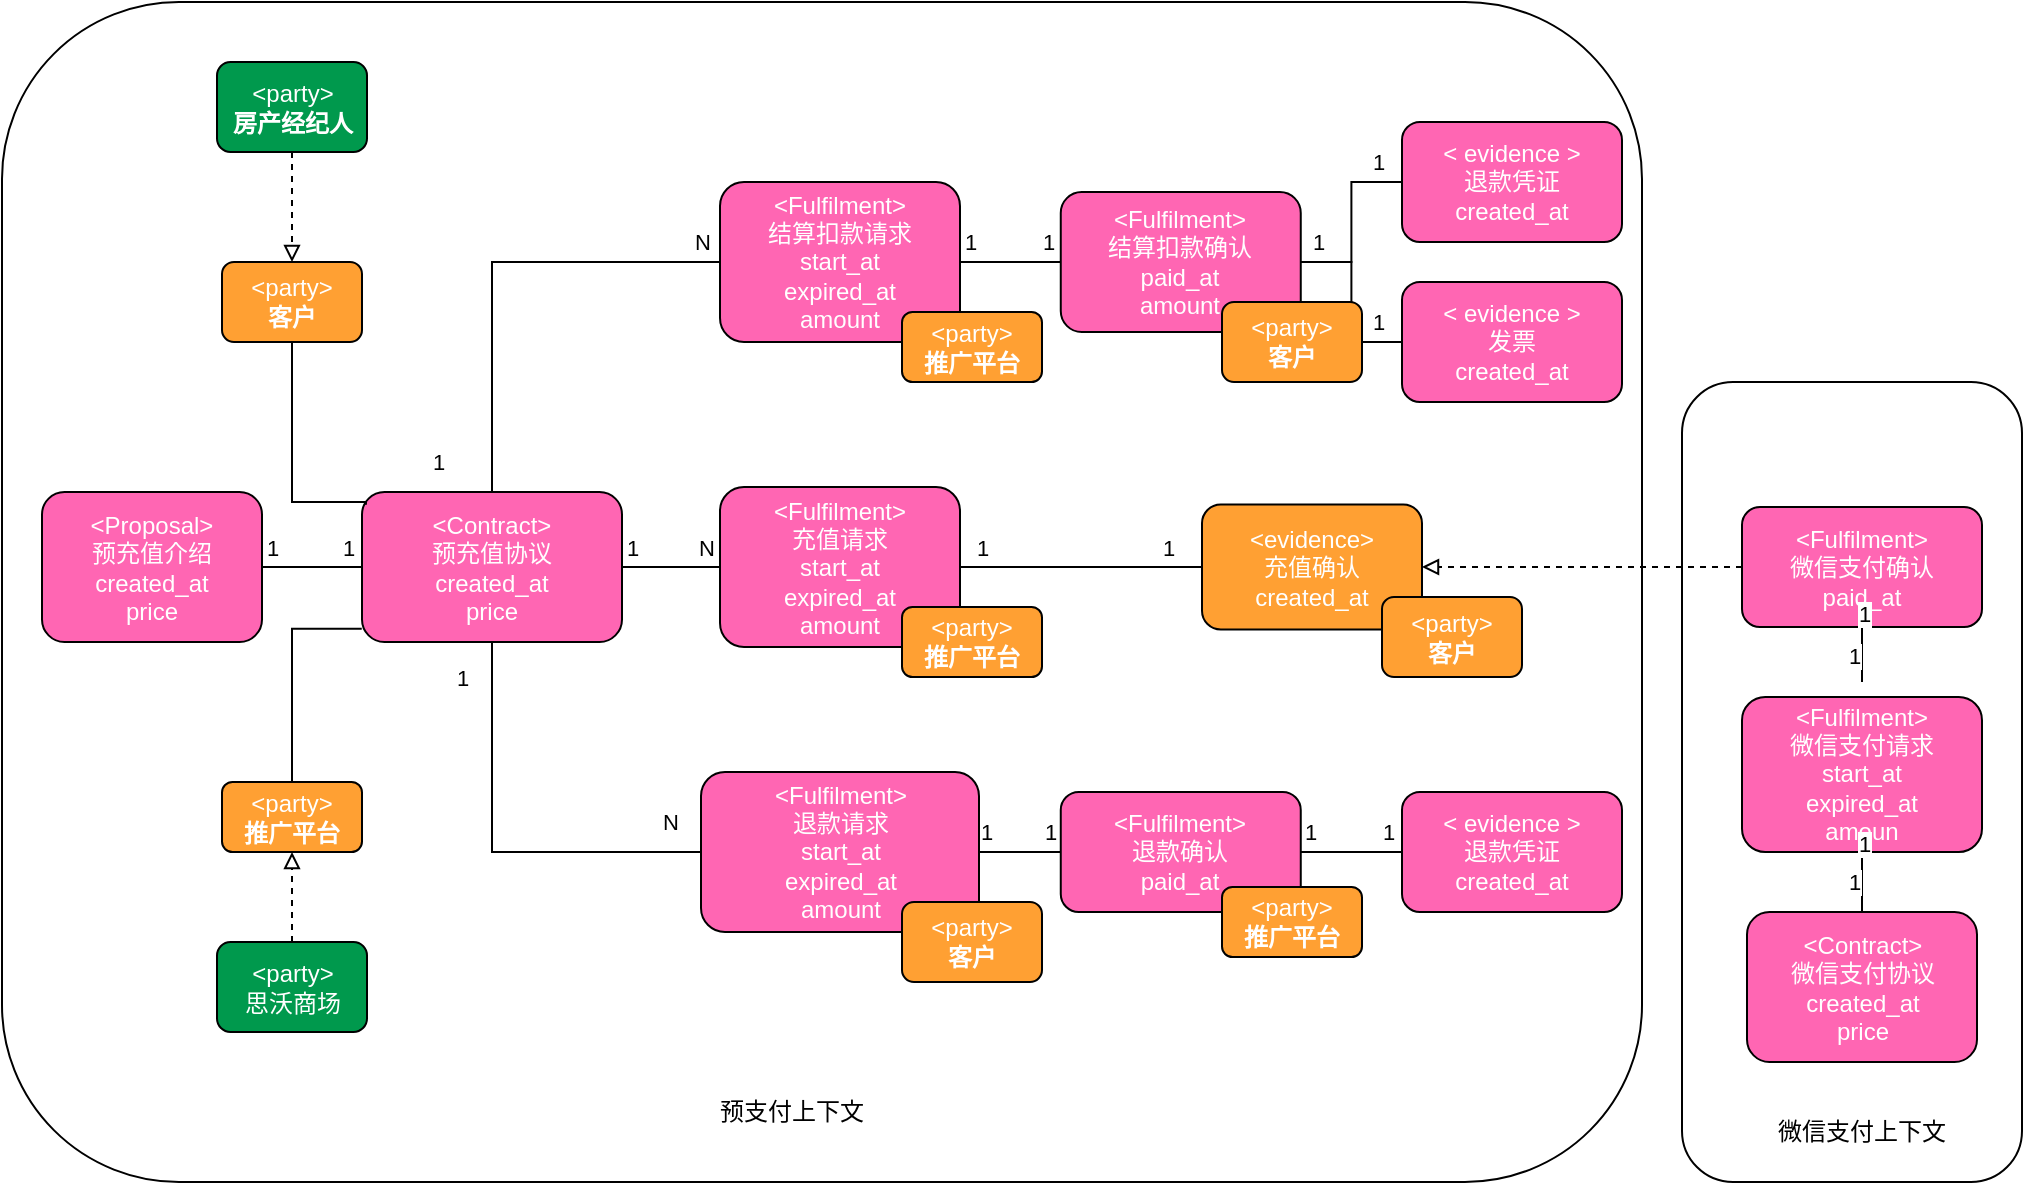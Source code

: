 <mxfile version="19.0.0" type="github">
  <diagram id="NDkNhODu0Zi8zRZ41jJE" name="Page-1">
    <mxGraphModel dx="1335" dy="779" grid="1" gridSize="10" guides="1" tooltips="1" connect="1" arrows="1" fold="1" page="1" pageScale="1" pageWidth="827" pageHeight="1169" math="0" shadow="0">
      <root>
        <mxCell id="0" />
        <mxCell id="1" parent="0" />
        <mxCell id="kX9uDYUjvXNdpoSycrI9-117" value="" style="rounded=1;whiteSpace=wrap;html=1;" vertex="1" parent="1">
          <mxGeometry y="460" width="820" height="590" as="geometry" />
        </mxCell>
        <mxCell id="kX9uDYUjvXNdpoSycrI9-115" value="" style="rounded=1;whiteSpace=wrap;html=1;" vertex="1" parent="1">
          <mxGeometry x="840" y="650" width="170" height="400" as="geometry" />
        </mxCell>
        <object label="&lt;font color=&quot;#ffffff&quot;&gt;&amp;lt;%type%&amp;gt;&lt;br&gt;预充值介绍&lt;br&gt;%createdAt%&lt;br&gt;price&lt;br&gt;&lt;/font&gt;" placeholders="1" type="Proposal" name="Name of the Proposal" createdAt="created_at" id="kX9uDYUjvXNdpoSycrI9-13">
          <mxCell style="rounded=1;whiteSpace=wrap;html=1;fillColor=#FF66B3;noLabel=0;comic=0;recursiveResize=1;" vertex="1" parent="1">
            <mxGeometry x="20" y="705" width="110" height="75" as="geometry" />
          </mxCell>
        </object>
        <object label="&lt;font color=&quot;#ffffff&quot;&gt;&amp;lt;%type%&amp;gt;&lt;br&gt;预充值协议&lt;br&gt;%createdAt%&lt;br&gt;price&lt;br&gt;&lt;/font&gt;" placeholders="1" type="Contract" name="Name of the Contract" createdAt="created_at" id="kX9uDYUjvXNdpoSycrI9-15">
          <mxCell style="rounded=1;whiteSpace=wrap;html=1;fillColor=#FF66B3;noLabel=0;comic=0;recursiveResize=1;" vertex="1" parent="1">
            <mxGeometry x="180" y="705" width="130" height="75" as="geometry" />
          </mxCell>
        </object>
        <mxCell id="kX9uDYUjvXNdpoSycrI9-16" style="edgeStyle=orthogonalEdgeStyle;rounded=0;orthogonalLoop=1;jettySize=auto;html=1;endArrow=none;endFill=0;" edge="1" parent="1" source="kX9uDYUjvXNdpoSycrI9-13" target="kX9uDYUjvXNdpoSycrI9-15">
          <mxGeometry relative="1" as="geometry">
            <mxPoint x="70" y="744.75" as="sourcePoint" />
            <mxPoint x="170" y="744.75" as="targetPoint" />
          </mxGeometry>
        </mxCell>
        <mxCell id="kX9uDYUjvXNdpoSycrI9-17" value="1" style="edgeLabel;html=1;align=center;verticalAlign=middle;resizable=0;points=[];" vertex="1" connectable="0" parent="kX9uDYUjvXNdpoSycrI9-16">
          <mxGeometry x="-0.82" relative="1" as="geometry">
            <mxPoint y="-10" as="offset" />
          </mxGeometry>
        </mxCell>
        <mxCell id="kX9uDYUjvXNdpoSycrI9-18" value="1" style="edgeLabel;html=1;align=center;verticalAlign=middle;resizable=0;points=[];" vertex="1" connectable="0" parent="kX9uDYUjvXNdpoSycrI9-16">
          <mxGeometry x="0.72" y="-1" relative="1" as="geometry">
            <mxPoint y="-11" as="offset" />
          </mxGeometry>
        </mxCell>
        <object label="&lt;font color=&quot;#ffffff&quot;&gt;&amp;lt;%type%&amp;gt;&lt;br&gt;充值请求&lt;br&gt;start_at&lt;br&gt;&lt;/font&gt;&lt;font color=&quot;#ffffff&quot;&gt;expired_at&lt;br&gt;amount&lt;br&gt;&lt;/font&gt;" placeholders="1" type="Fulfilment" name="Fulfilment Confirmation" createdAt="created_at" id="kX9uDYUjvXNdpoSycrI9-19">
          <mxCell style="rounded=1;whiteSpace=wrap;html=1;fillColor=#FF66B3;noLabel=0;comic=0;recursiveResize=1;" vertex="1" parent="1">
            <mxGeometry x="359" y="702.5" width="120" height="80" as="geometry" />
          </mxCell>
        </object>
        <mxCell id="kX9uDYUjvXNdpoSycrI9-20" style="edgeStyle=orthogonalEdgeStyle;rounded=0;orthogonalLoop=1;jettySize=auto;html=1;exitX=1;exitY=0.5;exitDx=0;exitDy=0;endArrow=none;endFill=0;" edge="1" parent="1" source="kX9uDYUjvXNdpoSycrI9-15" target="kX9uDYUjvXNdpoSycrI9-19">
          <mxGeometry relative="1" as="geometry">
            <mxPoint x="340" y="745" as="sourcePoint" />
            <mxPoint x="440" y="745" as="targetPoint" />
          </mxGeometry>
        </mxCell>
        <mxCell id="kX9uDYUjvXNdpoSycrI9-21" value="1" style="edgeLabel;html=1;align=center;verticalAlign=middle;resizable=0;points=[];" vertex="1" connectable="0" parent="kX9uDYUjvXNdpoSycrI9-20">
          <mxGeometry x="-0.82" relative="1" as="geometry">
            <mxPoint y="-10" as="offset" />
          </mxGeometry>
        </mxCell>
        <mxCell id="kX9uDYUjvXNdpoSycrI9-22" value="N" style="edgeLabel;html=1;align=center;verticalAlign=middle;resizable=0;points=[];" vertex="1" connectable="0" parent="kX9uDYUjvXNdpoSycrI9-20">
          <mxGeometry x="0.72" y="-1" relative="1" as="geometry">
            <mxPoint y="-11" as="offset" />
          </mxGeometry>
        </mxCell>
        <mxCell id="kX9uDYUjvXNdpoSycrI9-23" style="edgeStyle=orthogonalEdgeStyle;rounded=0;orthogonalLoop=1;jettySize=auto;html=1;entryX=0;entryY=0.5;entryDx=0;entryDy=0;endArrow=none;endFill=0;" edge="1" parent="1" source="kX9uDYUjvXNdpoSycrI9-19" target="kX9uDYUjvXNdpoSycrI9-97">
          <mxGeometry relative="1" as="geometry">
            <mxPoint x="545" y="795" as="sourcePoint" />
            <mxPoint x="529.38" y="742.5" as="targetPoint" />
          </mxGeometry>
        </mxCell>
        <mxCell id="kX9uDYUjvXNdpoSycrI9-24" value="1" style="edgeLabel;html=1;align=center;verticalAlign=middle;resizable=0;points=[];" vertex="1" connectable="0" parent="kX9uDYUjvXNdpoSycrI9-23">
          <mxGeometry x="-0.82" relative="1" as="geometry">
            <mxPoint y="-10" as="offset" />
          </mxGeometry>
        </mxCell>
        <mxCell id="kX9uDYUjvXNdpoSycrI9-25" value="1" style="edgeLabel;html=1;align=center;verticalAlign=middle;resizable=0;points=[];" vertex="1" connectable="0" parent="kX9uDYUjvXNdpoSycrI9-23">
          <mxGeometry x="0.72" y="-1" relative="1" as="geometry">
            <mxPoint y="-11" as="offset" />
          </mxGeometry>
        </mxCell>
        <object label="&lt;font color=&quot;#ffffff&quot;&gt;&amp;lt;%type%&amp;gt;&lt;br&gt;退款确认&lt;br&gt;paid_at&lt;br&gt;&lt;/font&gt;" placeholders="1" type="Fulfilment" name="Fulfilment Confirmation" createdAt="created_at" id="kX9uDYUjvXNdpoSycrI9-30">
          <mxCell style="rounded=1;whiteSpace=wrap;html=1;fillColor=#FF66B3;noLabel=0;comic=0;recursiveResize=1;" vertex="1" parent="1">
            <mxGeometry x="529.38" y="855" width="120" height="60" as="geometry" />
          </mxCell>
        </object>
        <object label="&lt;font color=&quot;#ffffff&quot;&gt;&amp;lt;%type%&amp;gt;&lt;br&gt;退款请求&lt;br&gt;start_at&lt;br&gt;&lt;/font&gt;&lt;font color=&quot;#ffffff&quot;&gt;expired_at&lt;br&gt;amount&lt;br&gt;&lt;/font&gt;" placeholders="1" type="Fulfilment" name="Fulfilment Confirmation" createdAt="created_at" id="kX9uDYUjvXNdpoSycrI9-31">
          <mxCell style="rounded=1;whiteSpace=wrap;html=1;fillColor=#FF66B3;noLabel=0;comic=0;recursiveResize=1;" vertex="1" parent="1">
            <mxGeometry x="349.5" y="845" width="139" height="80" as="geometry" />
          </mxCell>
        </object>
        <mxCell id="kX9uDYUjvXNdpoSycrI9-33" style="edgeStyle=orthogonalEdgeStyle;rounded=0;orthogonalLoop=1;jettySize=auto;html=1;entryX=0;entryY=0.5;entryDx=0;entryDy=0;endArrow=none;endFill=0;" edge="1" parent="1" source="kX9uDYUjvXNdpoSycrI9-31" target="kX9uDYUjvXNdpoSycrI9-30">
          <mxGeometry relative="1" as="geometry">
            <mxPoint x="272.86" y="960" as="sourcePoint" />
            <mxPoint x="272.86" y="1060" as="targetPoint" />
          </mxGeometry>
        </mxCell>
        <mxCell id="kX9uDYUjvXNdpoSycrI9-34" value="1" style="edgeLabel;html=1;align=center;verticalAlign=middle;resizable=0;points=[];" vertex="1" connectable="0" parent="kX9uDYUjvXNdpoSycrI9-33">
          <mxGeometry x="-0.82" relative="1" as="geometry">
            <mxPoint y="-10" as="offset" />
          </mxGeometry>
        </mxCell>
        <mxCell id="kX9uDYUjvXNdpoSycrI9-35" value="1" style="edgeLabel;html=1;align=center;verticalAlign=middle;resizable=0;points=[];" vertex="1" connectable="0" parent="kX9uDYUjvXNdpoSycrI9-33">
          <mxGeometry x="0.72" y="-1" relative="1" as="geometry">
            <mxPoint y="-11" as="offset" />
          </mxGeometry>
        </mxCell>
        <mxCell id="kX9uDYUjvXNdpoSycrI9-36" style="edgeStyle=orthogonalEdgeStyle;rounded=0;orthogonalLoop=1;jettySize=auto;html=1;exitX=0.5;exitY=1;exitDx=0;exitDy=0;entryX=0;entryY=0.5;entryDx=0;entryDy=0;endArrow=none;endFill=0;" edge="1" parent="1" source="kX9uDYUjvXNdpoSycrI9-15" target="kX9uDYUjvXNdpoSycrI9-31">
          <mxGeometry relative="1" as="geometry">
            <mxPoint x="265" y="795" as="sourcePoint" />
            <mxPoint x="265" y="895" as="targetPoint" />
          </mxGeometry>
        </mxCell>
        <mxCell id="kX9uDYUjvXNdpoSycrI9-37" value="1" style="edgeLabel;html=1;align=center;verticalAlign=middle;resizable=0;points=[];" vertex="1" connectable="0" parent="kX9uDYUjvXNdpoSycrI9-36">
          <mxGeometry x="-0.82" relative="1" as="geometry">
            <mxPoint x="-15" y="-1" as="offset" />
          </mxGeometry>
        </mxCell>
        <mxCell id="kX9uDYUjvXNdpoSycrI9-38" value="N" style="edgeLabel;html=1;align=center;verticalAlign=middle;resizable=0;points=[];" vertex="1" connectable="0" parent="kX9uDYUjvXNdpoSycrI9-36">
          <mxGeometry x="0.72" y="-1" relative="1" as="geometry">
            <mxPoint x="14" y="-16" as="offset" />
          </mxGeometry>
        </mxCell>
        <object label="&lt;font color=&quot;#ffffff&quot;&gt;&amp;lt;%type%&amp;gt;&lt;br&gt;结算扣款确认&lt;br&gt;paid_at&lt;br&gt;amount&lt;br&gt;&lt;/font&gt;" placeholders="1" type="Fulfilment" name="Fulfilment Confirmation" createdAt="created_at" id="kX9uDYUjvXNdpoSycrI9-41">
          <mxCell style="rounded=1;whiteSpace=wrap;html=1;fillColor=#FF66B3;noLabel=0;comic=0;recursiveResize=1;" vertex="1" parent="1">
            <mxGeometry x="529.38" y="555" width="120" height="70" as="geometry" />
          </mxCell>
        </object>
        <object label="&lt;font color=&quot;#ffffff&quot;&gt;&amp;lt;%type%&amp;gt;&lt;br&gt;结算扣款请求&lt;br&gt;start_at&lt;br&gt;&lt;/font&gt;&lt;font color=&quot;#ffffff&quot;&gt;expired_at&lt;br&gt;amount&lt;br&gt;&lt;/font&gt;" placeholders="1" type="Fulfilment" name="Fulfilment Confirmation" createdAt="created_at" id="kX9uDYUjvXNdpoSycrI9-42">
          <mxCell style="rounded=1;whiteSpace=wrap;html=1;fillColor=#FF66B3;noLabel=0;comic=0;recursiveResize=1;" vertex="1" parent="1">
            <mxGeometry x="359" y="550" width="120" height="80" as="geometry" />
          </mxCell>
        </object>
        <mxCell id="kX9uDYUjvXNdpoSycrI9-44" style="edgeStyle=orthogonalEdgeStyle;rounded=0;orthogonalLoop=1;jettySize=auto;html=1;entryX=0;entryY=0.5;entryDx=0;entryDy=0;endArrow=none;endFill=0;" edge="1" parent="1" source="kX9uDYUjvXNdpoSycrI9-42" target="kX9uDYUjvXNdpoSycrI9-41">
          <mxGeometry relative="1" as="geometry">
            <mxPoint x="416.03" y="662.5" as="sourcePoint" />
            <mxPoint x="416.03" y="762.5" as="targetPoint" />
          </mxGeometry>
        </mxCell>
        <mxCell id="kX9uDYUjvXNdpoSycrI9-45" value="1" style="edgeLabel;html=1;align=center;verticalAlign=middle;resizable=0;points=[];" vertex="1" connectable="0" parent="kX9uDYUjvXNdpoSycrI9-44">
          <mxGeometry x="-0.82" relative="1" as="geometry">
            <mxPoint y="-10" as="offset" />
          </mxGeometry>
        </mxCell>
        <mxCell id="kX9uDYUjvXNdpoSycrI9-46" value="1" style="edgeLabel;html=1;align=center;verticalAlign=middle;resizable=0;points=[];" vertex="1" connectable="0" parent="kX9uDYUjvXNdpoSycrI9-44">
          <mxGeometry x="0.72" y="-1" relative="1" as="geometry">
            <mxPoint y="-11" as="offset" />
          </mxGeometry>
        </mxCell>
        <object label="" n="1" m="*" id="kX9uDYUjvXNdpoSycrI9-47">
          <mxCell style="edgeStyle=orthogonalEdgeStyle;rounded=0;orthogonalLoop=1;jettySize=auto;html=1;exitX=0.5;exitY=0;exitDx=0;exitDy=0;endArrow=none;endFill=0;entryX=0;entryY=0.5;entryDx=0;entryDy=0;" edge="1" parent="1" source="kX9uDYUjvXNdpoSycrI9-15" target="kX9uDYUjvXNdpoSycrI9-42">
            <mxGeometry relative="1" as="geometry">
              <mxPoint x="245" y="615" as="sourcePoint" />
              <mxPoint x="245" y="615" as="targetPoint" />
            </mxGeometry>
          </mxCell>
        </object>
        <mxCell id="kX9uDYUjvXNdpoSycrI9-48" value="1" style="edgeLabel;html=1;align=center;verticalAlign=middle;resizable=0;points=[];" vertex="1" connectable="0" parent="kX9uDYUjvXNdpoSycrI9-47">
          <mxGeometry x="0.154" y="3" relative="1" as="geometry">
            <mxPoint x="-44" y="103" as="offset" />
          </mxGeometry>
        </mxCell>
        <mxCell id="kX9uDYUjvXNdpoSycrI9-49" value="N" style="edgeLabel;html=1;align=center;verticalAlign=middle;resizable=0;points=[];" vertex="1" connectable="0" parent="kX9uDYUjvXNdpoSycrI9-47">
          <mxGeometry x="0.154" relative="1" as="geometry">
            <mxPoint x="88" y="-10" as="offset" />
          </mxGeometry>
        </mxCell>
        <object label="&lt;font color=&quot;#ffffff&quot;&gt;&amp;lt;&lt;/font&gt;&lt;span style=&quot;color: rgb(255, 255, 255);&quot;&gt;&amp;nbsp;evidence&amp;nbsp;&lt;/span&gt;&lt;font color=&quot;#ffffff&quot;&gt;&amp;gt;&lt;br&gt;退款凭证&lt;br&gt;&lt;/font&gt;&lt;span style=&quot;color: rgb(255, 255, 255);&quot;&gt;%createdAt%&lt;/span&gt;&lt;font color=&quot;#ffffff&quot;&gt;&lt;br&gt;&lt;/font&gt;" placeholders="1" type="Fulfilment" name="Fulfilment Confirmation" createdAt="created_at" id="kX9uDYUjvXNdpoSycrI9-50">
          <mxCell style="rounded=1;whiteSpace=wrap;html=1;fillColor=#FF66B3;noLabel=0;comic=0;recursiveResize=1;" vertex="1" parent="1">
            <mxGeometry x="700" y="855" width="110" height="60" as="geometry" />
          </mxCell>
        </object>
        <mxCell id="kX9uDYUjvXNdpoSycrI9-51" style="edgeStyle=orthogonalEdgeStyle;rounded=0;orthogonalLoop=1;jettySize=auto;html=1;exitX=1;exitY=0.5;exitDx=0;exitDy=0;endArrow=none;endFill=0;entryX=0;entryY=0.5;entryDx=0;entryDy=0;" edge="1" parent="1" source="kX9uDYUjvXNdpoSycrI9-30" target="kX9uDYUjvXNdpoSycrI9-50">
          <mxGeometry relative="1" as="geometry">
            <mxPoint x="649.38" y="885" as="sourcePoint" />
            <mxPoint x="680" y="885" as="targetPoint" />
          </mxGeometry>
        </mxCell>
        <mxCell id="kX9uDYUjvXNdpoSycrI9-52" value="1" style="edgeLabel;html=1;align=center;verticalAlign=middle;resizable=0;points=[];" vertex="1" connectable="0" parent="kX9uDYUjvXNdpoSycrI9-51">
          <mxGeometry x="-0.82" relative="1" as="geometry">
            <mxPoint y="-10" as="offset" />
          </mxGeometry>
        </mxCell>
        <mxCell id="kX9uDYUjvXNdpoSycrI9-53" value="1" style="edgeLabel;html=1;align=center;verticalAlign=middle;resizable=0;points=[];" vertex="1" connectable="0" parent="kX9uDYUjvXNdpoSycrI9-51">
          <mxGeometry x="0.72" y="-1" relative="1" as="geometry">
            <mxPoint y="-11" as="offset" />
          </mxGeometry>
        </mxCell>
        <object label="&lt;font color=&quot;#ffffff&quot;&gt;&amp;lt;&lt;/font&gt;&lt;span style=&quot;color: rgb(255, 255, 255);&quot;&gt;&amp;nbsp;evidence&amp;nbsp;&lt;/span&gt;&lt;font color=&quot;#ffffff&quot;&gt;&amp;gt;&lt;br&gt;退款凭证&lt;br&gt;&lt;/font&gt;&lt;span style=&quot;color: rgb(255, 255, 255);&quot;&gt;%createdAt%&lt;/span&gt;&lt;font color=&quot;#ffffff&quot;&gt;&lt;br&gt;&lt;/font&gt;" placeholders="1" type="Fulfilment" name="Fulfilment Confirmation" createdAt="created_at" id="kX9uDYUjvXNdpoSycrI9-59">
          <mxCell style="rounded=1;whiteSpace=wrap;html=1;fillColor=#FF66B3;noLabel=0;comic=0;recursiveResize=1;" vertex="1" parent="1">
            <mxGeometry x="700" y="520" width="110" height="60" as="geometry" />
          </mxCell>
        </object>
        <mxCell id="kX9uDYUjvXNdpoSycrI9-65" style="edgeStyle=orthogonalEdgeStyle;rounded=0;orthogonalLoop=1;jettySize=auto;html=1;exitX=1;exitY=0.5;exitDx=0;exitDy=0;endArrow=none;endFill=0;entryX=0;entryY=0.5;entryDx=0;entryDy=0;" edge="1" parent="1" source="kX9uDYUjvXNdpoSycrI9-41" target="kX9uDYUjvXNdpoSycrI9-59">
          <mxGeometry relative="1" as="geometry">
            <mxPoint x="649.38" y="590" as="sourcePoint" />
            <mxPoint x="660" y="590" as="targetPoint" />
          </mxGeometry>
        </mxCell>
        <mxCell id="kX9uDYUjvXNdpoSycrI9-66" value="1" style="edgeLabel;html=1;align=center;verticalAlign=middle;resizable=0;points=[];" vertex="1" connectable="0" parent="kX9uDYUjvXNdpoSycrI9-65">
          <mxGeometry x="-0.82" relative="1" as="geometry">
            <mxPoint y="-10" as="offset" />
          </mxGeometry>
        </mxCell>
        <mxCell id="kX9uDYUjvXNdpoSycrI9-67" value="1" style="edgeLabel;html=1;align=center;verticalAlign=middle;resizable=0;points=[];" vertex="1" connectable="0" parent="kX9uDYUjvXNdpoSycrI9-65">
          <mxGeometry x="0.72" y="-1" relative="1" as="geometry">
            <mxPoint y="-11" as="offset" />
          </mxGeometry>
        </mxCell>
        <object label="&lt;font color=&quot;#ffffff&quot;&gt;&amp;lt;&lt;/font&gt;&lt;span style=&quot;color: rgb(255, 255, 255);&quot;&gt;&amp;nbsp;evidence&amp;nbsp;&lt;/span&gt;&lt;font color=&quot;#ffffff&quot;&gt;&amp;gt;&lt;br&gt;发票&lt;br&gt;&lt;/font&gt;&lt;span style=&quot;color: rgb(255, 255, 255);&quot;&gt;%createdAt%&lt;/span&gt;&lt;font color=&quot;#ffffff&quot;&gt;&lt;br&gt;&lt;/font&gt;" placeholders="1" type="Fulfilment" name="Fulfilment Confirmation" createdAt="created_at" id="kX9uDYUjvXNdpoSycrI9-68">
          <mxCell style="rounded=1;whiteSpace=wrap;html=1;fillColor=#FF66B3;noLabel=0;comic=0;recursiveResize=1;" vertex="1" parent="1">
            <mxGeometry x="700" y="600" width="110" height="60" as="geometry" />
          </mxCell>
        </object>
        <mxCell id="kX9uDYUjvXNdpoSycrI9-69" style="edgeStyle=orthogonalEdgeStyle;rounded=0;orthogonalLoop=1;jettySize=auto;html=1;exitX=1;exitY=0.5;exitDx=0;exitDy=0;endArrow=none;endFill=0;" edge="1" parent="1" source="kX9uDYUjvXNdpoSycrI9-41" target="kX9uDYUjvXNdpoSycrI9-68">
          <mxGeometry relative="1" as="geometry">
            <mxPoint x="480" y="600" as="sourcePoint" />
            <mxPoint x="580" y="600" as="targetPoint" />
          </mxGeometry>
        </mxCell>
        <mxCell id="kX9uDYUjvXNdpoSycrI9-70" value="1" style="edgeLabel;html=1;align=center;verticalAlign=middle;resizable=0;points=[];" vertex="1" connectable="0" parent="kX9uDYUjvXNdpoSycrI9-69">
          <mxGeometry x="-0.82" relative="1" as="geometry">
            <mxPoint y="-10" as="offset" />
          </mxGeometry>
        </mxCell>
        <mxCell id="kX9uDYUjvXNdpoSycrI9-71" value="1" style="edgeLabel;html=1;align=center;verticalAlign=middle;resizable=0;points=[];" vertex="1" connectable="0" parent="kX9uDYUjvXNdpoSycrI9-69">
          <mxGeometry x="0.72" y="-1" relative="1" as="geometry">
            <mxPoint y="-11" as="offset" />
          </mxGeometry>
        </mxCell>
        <object label="&lt;span style=&quot;color: rgb(255, 255, 255);&quot;&gt;&amp;lt;%type%&amp;gt;&lt;/span&gt;&lt;br style=&quot;color: rgb(255, 255, 255);&quot;&gt;&lt;b style=&quot;color: rgb(255, 255, 255);&quot;&gt;推广平台&lt;/b&gt;&lt;font color=&quot;#ffffff&quot;&gt;&lt;br&gt;&lt;/font&gt;" placeholders="1" type="party" name="Party" id="kX9uDYUjvXNdpoSycrI9-72">
          <mxCell style="rounded=1;whiteSpace=wrap;html=1;noLabel=0;comic=0;recursiveResize=1;fillColor=#FFA033;" vertex="1" parent="1">
            <mxGeometry x="450" y="615" width="70" height="35" as="geometry" />
          </mxCell>
        </object>
        <object label="&lt;span style=&quot;color: rgb(255, 255, 255);&quot;&gt;&amp;lt;%type%&amp;gt;&lt;/span&gt;&lt;br style=&quot;color: rgb(255, 255, 255);&quot;&gt;&lt;b style=&quot;color: rgb(255, 255, 255);&quot;&gt;客户&lt;/b&gt;&lt;font color=&quot;#ffffff&quot;&gt;&lt;br&gt;&lt;/font&gt;" placeholders="1" type="party" name="Party" id="kX9uDYUjvXNdpoSycrI9-73">
          <mxCell style="rounded=1;whiteSpace=wrap;html=1;noLabel=0;comic=0;recursiveResize=1;fillColor=#FFA033;" vertex="1" parent="1">
            <mxGeometry x="450" y="910" width="70" height="40" as="geometry" />
          </mxCell>
        </object>
        <object label="&lt;span style=&quot;color: rgb(255, 255, 255);&quot;&gt;&amp;lt;%type%&amp;gt;&lt;/span&gt;&lt;br style=&quot;color: rgb(255, 255, 255);&quot;&gt;&lt;b style=&quot;color: rgb(255, 255, 255);&quot;&gt;客户&lt;/b&gt;&lt;font color=&quot;#ffffff&quot;&gt;&lt;br&gt;&lt;/font&gt;" placeholders="1" type="party" name="Party" id="kX9uDYUjvXNdpoSycrI9-75">
          <mxCell style="rounded=1;whiteSpace=wrap;html=1;noLabel=0;comic=0;recursiveResize=1;fillColor=#FFA033;" vertex="1" parent="1">
            <mxGeometry x="610" y="610" width="70" height="40" as="geometry" />
          </mxCell>
        </object>
        <object label="&lt;span style=&quot;color: rgb(255, 255, 255);&quot;&gt;&amp;lt;%type%&amp;gt;&lt;/span&gt;&lt;br style=&quot;color: rgb(255, 255, 255);&quot;&gt;&lt;b style=&quot;color: rgb(255, 255, 255);&quot;&gt;推广平台&lt;/b&gt;&lt;font color=&quot;#ffffff&quot;&gt;&lt;br&gt;&lt;/font&gt;" placeholders="1" type="party" name="Party" id="kX9uDYUjvXNdpoSycrI9-77">
          <mxCell style="rounded=1;whiteSpace=wrap;html=1;noLabel=0;comic=0;recursiveResize=1;fillColor=#FFA033;" vertex="1" parent="1">
            <mxGeometry x="610" y="902.5" width="70" height="35" as="geometry" />
          </mxCell>
        </object>
        <object label="&lt;span style=&quot;color: rgb(255, 255, 255);&quot;&gt;&amp;lt;%type%&amp;gt;&lt;/span&gt;&lt;br style=&quot;color: rgb(255, 255, 255);&quot;&gt;&lt;b style=&quot;color: rgb(255, 255, 255);&quot;&gt;推广平台&lt;/b&gt;&lt;font color=&quot;#ffffff&quot;&gt;&lt;br&gt;&lt;/font&gt;" placeholders="1" type="party" name="Party" id="kX9uDYUjvXNdpoSycrI9-79">
          <mxCell style="rounded=1;whiteSpace=wrap;html=1;noLabel=0;comic=0;recursiveResize=1;fillColor=#FFA033;" vertex="1" parent="1">
            <mxGeometry x="450" y="762.5" width="70" height="35" as="geometry" />
          </mxCell>
        </object>
        <object label="&lt;font color=&quot;#ffffff&quot;&gt;&amp;lt;%type%&amp;gt;&lt;br&gt;&lt;b&gt;推广平台&lt;/b&gt;&lt;br&gt;&lt;/font&gt;" placeholders="1" type="party" name="Party" id="kX9uDYUjvXNdpoSycrI9-80">
          <mxCell style="rounded=1;whiteSpace=wrap;html=1;noLabel=0;comic=0;recursiveResize=1;fillColor=#FFA033;" vertex="1" parent="1">
            <mxGeometry x="110" y="850" width="70" height="35" as="geometry" />
          </mxCell>
        </object>
        <object label="&lt;font color=&quot;#ffffff&quot;&gt;&amp;lt;%type%&amp;gt;&lt;br&gt;&lt;b&gt;客户&lt;/b&gt;&lt;br&gt;&lt;/font&gt;" placeholders="1" type="party" name="Party" id="kX9uDYUjvXNdpoSycrI9-81">
          <mxCell style="rounded=1;whiteSpace=wrap;html=1;noLabel=0;comic=0;recursiveResize=1;fillColor=#FFA033;" vertex="1" parent="1">
            <mxGeometry x="110" y="590" width="70" height="40" as="geometry" />
          </mxCell>
        </object>
        <object label="&lt;font color=&quot;#ffffff&quot;&gt;&amp;lt;%type%&amp;gt;&lt;br&gt;思沃商场&lt;br&gt;&lt;/font&gt;" placeholders="1" type="party" name="Party" id="kX9uDYUjvXNdpoSycrI9-85">
          <mxCell style="rounded=1;whiteSpace=wrap;html=1;noLabel=0;comic=0;recursiveResize=1;fillColor=#00994D;" vertex="1" parent="1">
            <mxGeometry x="107.5" y="930" width="75" height="45" as="geometry" />
          </mxCell>
        </object>
        <mxCell id="kX9uDYUjvXNdpoSycrI9-88" style="edgeStyle=none;rounded=0;orthogonalLoop=1;jettySize=auto;html=1;exitX=0.5;exitY=0;exitDx=0;exitDy=0;endArrow=block;endFill=0;dashed=1;entryX=0.5;entryY=1;entryDx=0;entryDy=0;" edge="1" parent="1" source="kX9uDYUjvXNdpoSycrI9-85" target="kX9uDYUjvXNdpoSycrI9-80">
          <mxGeometry relative="1" as="geometry">
            <mxPoint x="142.5" y="860" as="sourcePoint" />
            <mxPoint x="143" y="890" as="targetPoint" />
          </mxGeometry>
        </mxCell>
        <mxCell id="kX9uDYUjvXNdpoSycrI9-89" style="edgeStyle=none;rounded=0;orthogonalLoop=1;jettySize=auto;html=1;exitX=0.5;exitY=1;exitDx=0;exitDy=0;endArrow=block;endFill=0;dashed=1;" edge="1" parent="1" source="kX9uDYUjvXNdpoSycrI9-90" target="kX9uDYUjvXNdpoSycrI9-81">
          <mxGeometry relative="1" as="geometry">
            <mxPoint x="140" y="540" as="sourcePoint" />
            <mxPoint x="210" y="540" as="targetPoint" />
          </mxGeometry>
        </mxCell>
        <object label="&lt;font color=&quot;#ffffff&quot;&gt;&amp;lt;%type%&amp;gt;&lt;br&gt;&lt;/font&gt;&lt;b style=&quot;color: rgb(255, 255, 255);&quot;&gt;房产经纪人&lt;/b&gt;&lt;font color=&quot;#ffffff&quot;&gt;&lt;br&gt;&lt;/font&gt;" placeholders="1" type="party" name="Party" id="kX9uDYUjvXNdpoSycrI9-90">
          <mxCell style="rounded=1;whiteSpace=wrap;html=1;noLabel=0;comic=0;recursiveResize=1;fillColor=#00994D;" vertex="1" parent="1">
            <mxGeometry x="107.5" y="490" width="75" height="45" as="geometry" />
          </mxCell>
        </object>
        <mxCell id="kX9uDYUjvXNdpoSycrI9-91" style="edgeStyle=orthogonalEdgeStyle;rounded=0;orthogonalLoop=1;jettySize=auto;html=1;exitX=0.5;exitY=1;exitDx=0;exitDy=0;entryX=0.015;entryY=0.085;entryDx=0;entryDy=0;endArrow=none;endFill=0;entryPerimeter=0;" edge="1" parent="1" source="kX9uDYUjvXNdpoSycrI9-81" target="kX9uDYUjvXNdpoSycrI9-15">
          <mxGeometry relative="1" as="geometry">
            <mxPoint x="145" y="630" as="sourcePoint" />
            <mxPoint x="145" y="730" as="targetPoint" />
            <Array as="points">
              <mxPoint x="145" y="710" />
              <mxPoint x="182" y="710" />
            </Array>
          </mxGeometry>
        </mxCell>
        <mxCell id="kX9uDYUjvXNdpoSycrI9-94" style="edgeStyle=orthogonalEdgeStyle;rounded=0;orthogonalLoop=1;jettySize=auto;html=1;exitX=0.5;exitY=0;exitDx=0;exitDy=0;endArrow=none;endFill=0;entryX=-0.001;entryY=0.912;entryDx=0;entryDy=0;entryPerimeter=0;" edge="1" parent="1" source="kX9uDYUjvXNdpoSycrI9-80" target="kX9uDYUjvXNdpoSycrI9-15">
          <mxGeometry relative="1" as="geometry">
            <mxPoint x="145" y="750" as="sourcePoint" />
            <mxPoint x="150" y="780" as="targetPoint" />
          </mxGeometry>
        </mxCell>
        <object label="&lt;font color=&quot;#ffffff&quot;&gt;&amp;lt;%type%&amp;gt;&lt;br&gt;&lt;/font&gt;&lt;span style=&quot;color: rgb(255, 255, 255);&quot;&gt;充值确认&lt;/span&gt;&lt;font color=&quot;#ffffff&quot;&gt;&lt;br&gt;%createdAt%&lt;br&gt;&lt;/font&gt;" placeholders="1" type="evidence" name="Evidence As Role" createdAt="created_at" id="kX9uDYUjvXNdpoSycrI9-97">
          <mxCell style="rounded=1;whiteSpace=wrap;html=1;noLabel=0;comic=0;recursiveResize=1;fillColor=#FFA033;" vertex="1" parent="1">
            <mxGeometry x="600" y="711.25" width="110" height="62.5" as="geometry" />
          </mxCell>
        </object>
        <object label="&lt;font color=&quot;#ffffff&quot;&gt;&amp;lt;%type%&amp;gt;&lt;br&gt;微信支付确认&lt;br&gt;paid_at&lt;br&gt;&lt;/font&gt;" placeholders="1" type="Fulfilment" name="Fulfilment Confirmation" createdAt="created_at" id="kX9uDYUjvXNdpoSycrI9-98">
          <mxCell style="rounded=1;whiteSpace=wrap;html=1;fillColor=#FF66B3;noLabel=0;comic=0;recursiveResize=1;" vertex="1" parent="1">
            <mxGeometry x="870" y="712.5" width="120" height="60" as="geometry" />
          </mxCell>
        </object>
        <object label="&lt;font color=&quot;#ffffff&quot;&gt;&amp;lt;%type%&amp;gt;&lt;br&gt;微信支付请求&lt;br&gt;&lt;/font&gt;&lt;font color=&quot;#ffffff&quot;&gt;start_at&lt;br&gt;&lt;/font&gt;&lt;font color=&quot;#ffffff&quot;&gt;expired_at&lt;br&gt;amoun&lt;/font&gt;&lt;font color=&quot;#ffffff&quot;&gt;&lt;br&gt;&lt;/font&gt;" placeholders="1" type="Fulfilment" name="Fulfilment Confirmation" createdAt="created_at" id="kX9uDYUjvXNdpoSycrI9-105">
          <mxCell style="rounded=1;whiteSpace=wrap;html=1;fillColor=#FF66B3;noLabel=0;comic=0;recursiveResize=1;" vertex="1" parent="1">
            <mxGeometry x="870" y="807.5" width="120" height="77.5" as="geometry" />
          </mxCell>
        </object>
        <mxCell id="kX9uDYUjvXNdpoSycrI9-106" style="edgeStyle=orthogonalEdgeStyle;rounded=0;orthogonalLoop=1;jettySize=auto;html=1;entryX=0.5;entryY=1;entryDx=0;entryDy=0;endArrow=none;endFill=0;" edge="1" parent="1" target="kX9uDYUjvXNdpoSycrI9-98">
          <mxGeometry relative="1" as="geometry">
            <mxPoint x="930" y="800" as="sourcePoint" />
            <mxPoint x="920" y="743.75" as="targetPoint" />
          </mxGeometry>
        </mxCell>
        <mxCell id="kX9uDYUjvXNdpoSycrI9-107" value="1" style="edgeLabel;html=1;align=center;verticalAlign=middle;resizable=0;points=[];" vertex="1" connectable="0" parent="kX9uDYUjvXNdpoSycrI9-106">
          <mxGeometry x="-0.82" relative="1" as="geometry">
            <mxPoint x="-4" y="-11" as="offset" />
          </mxGeometry>
        </mxCell>
        <mxCell id="kX9uDYUjvXNdpoSycrI9-108" value="1" style="edgeLabel;html=1;align=center;verticalAlign=middle;resizable=0;points=[];" vertex="1" connectable="0" parent="kX9uDYUjvXNdpoSycrI9-106">
          <mxGeometry x="0.72" y="-1" relative="1" as="geometry">
            <mxPoint y="-11" as="offset" />
          </mxGeometry>
        </mxCell>
        <mxCell id="kX9uDYUjvXNdpoSycrI9-110" style="edgeStyle=none;rounded=0;orthogonalLoop=1;jettySize=auto;html=1;exitX=0;exitY=0.5;exitDx=0;exitDy=0;endArrow=block;endFill=0;dashed=1;entryX=1;entryY=0.5;entryDx=0;entryDy=0;" edge="1" parent="1" source="kX9uDYUjvXNdpoSycrI9-98" target="kX9uDYUjvXNdpoSycrI9-97">
          <mxGeometry relative="1" as="geometry">
            <mxPoint x="970" y="740" as="sourcePoint" />
            <mxPoint x="1040" y="740" as="targetPoint" />
          </mxGeometry>
        </mxCell>
        <object label="&lt;font color=&quot;#ffffff&quot;&gt;&amp;lt;%type%&amp;gt;&lt;br&gt;微信支付协议&lt;br&gt;%createdAt%&lt;br&gt;price&lt;br&gt;&lt;/font&gt;" placeholders="1" type="Contract" name="Name of the Contract" createdAt="created_at" id="kX9uDYUjvXNdpoSycrI9-111">
          <mxCell style="rounded=1;whiteSpace=wrap;html=1;fillColor=#FF66B3;noLabel=0;comic=0;recursiveResize=1;" vertex="1" parent="1">
            <mxGeometry x="872.5" y="915" width="115" height="75" as="geometry" />
          </mxCell>
        </object>
        <mxCell id="kX9uDYUjvXNdpoSycrI9-112" style="edgeStyle=orthogonalEdgeStyle;rounded=0;orthogonalLoop=1;jettySize=auto;html=1;endArrow=none;endFill=0;" edge="1" parent="1" source="kX9uDYUjvXNdpoSycrI9-111" target="kX9uDYUjvXNdpoSycrI9-105">
          <mxGeometry relative="1" as="geometry">
            <mxPoint x="1040" y="752.5" as="sourcePoint" />
            <mxPoint x="1000" y="752.5" as="targetPoint" />
          </mxGeometry>
        </mxCell>
        <mxCell id="kX9uDYUjvXNdpoSycrI9-113" value="1" style="edgeLabel;html=1;align=center;verticalAlign=middle;resizable=0;points=[];" vertex="1" connectable="0" parent="kX9uDYUjvXNdpoSycrI9-112">
          <mxGeometry x="-0.82" relative="1" as="geometry">
            <mxPoint x="-4" y="-11" as="offset" />
          </mxGeometry>
        </mxCell>
        <mxCell id="kX9uDYUjvXNdpoSycrI9-114" value="1" style="edgeLabel;html=1;align=center;verticalAlign=middle;resizable=0;points=[];" vertex="1" connectable="0" parent="kX9uDYUjvXNdpoSycrI9-112">
          <mxGeometry x="0.72" y="-1" relative="1" as="geometry">
            <mxPoint y="-11" as="offset" />
          </mxGeometry>
        </mxCell>
        <object label="&lt;span style=&quot;color: rgb(255, 255, 255);&quot;&gt;&amp;lt;%type%&amp;gt;&lt;/span&gt;&lt;br style=&quot;color: rgb(255, 255, 255);&quot;&gt;&lt;b style=&quot;color: rgb(255, 255, 255);&quot;&gt;客户&lt;/b&gt;&lt;font color=&quot;#ffffff&quot;&gt;&lt;br&gt;&lt;/font&gt;" placeholders="1" type="party" name="Party" id="kX9uDYUjvXNdpoSycrI9-78">
          <mxCell style="rounded=1;whiteSpace=wrap;html=1;noLabel=0;comic=0;recursiveResize=1;fillColor=#FFA033;" vertex="1" parent="1">
            <mxGeometry x="690" y="757.5" width="70" height="40" as="geometry" />
          </mxCell>
        </object>
        <mxCell id="kX9uDYUjvXNdpoSycrI9-116" value="微信支付上下文" style="text;html=1;strokeColor=none;fillColor=none;align=center;verticalAlign=middle;whiteSpace=wrap;rounded=0;" vertex="1" parent="1">
          <mxGeometry x="880" y="1010" width="100" height="30" as="geometry" />
        </mxCell>
        <mxCell id="kX9uDYUjvXNdpoSycrI9-118" value="预支付上下文" style="text;html=1;strokeColor=none;fillColor=none;align=center;verticalAlign=middle;whiteSpace=wrap;rounded=0;" vertex="1" parent="1">
          <mxGeometry x="349.5" y="1000" width="90" height="30" as="geometry" />
        </mxCell>
      </root>
    </mxGraphModel>
  </diagram>
</mxfile>
